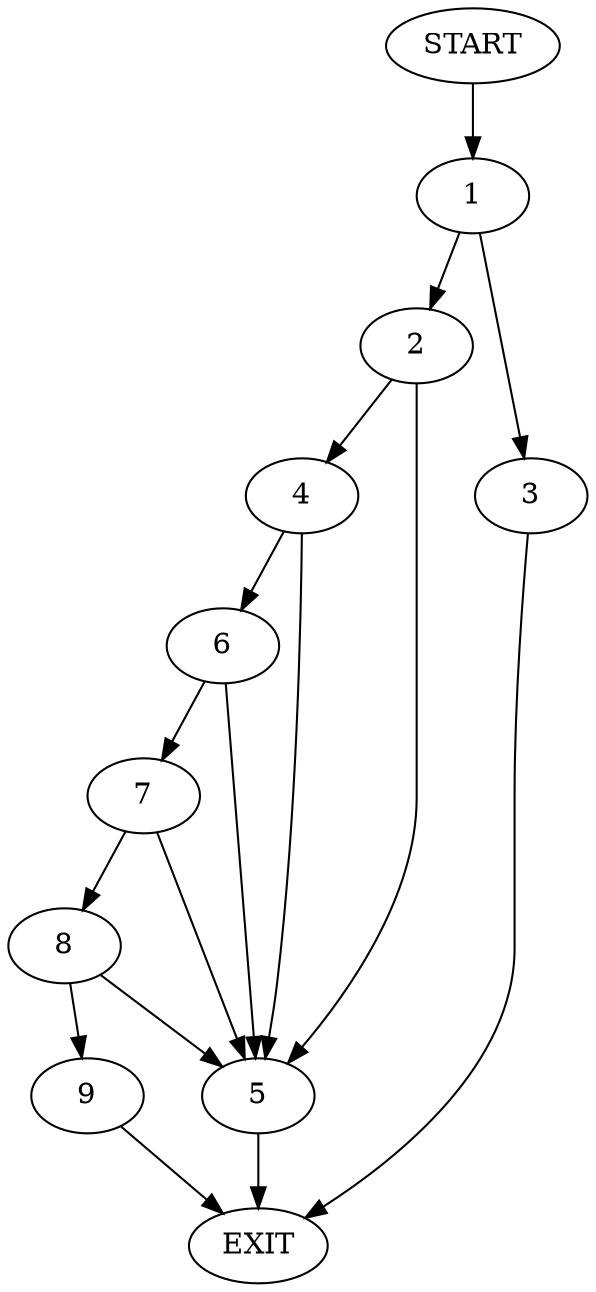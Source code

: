 digraph {
0 [label="START"]
10 [label="EXIT"]
0 -> 1
1 -> 2
1 -> 3
2 -> 4
2 -> 5
3 -> 10
5 -> 10
4 -> 5
4 -> 6
6 -> 5
6 -> 7
7 -> 8
7 -> 5
8 -> 9
8 -> 5
9 -> 10
}
